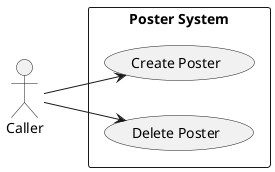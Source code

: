 @startuml PosterSubSystem

left to right direction

skinparam Monochrome true
skinparam Shadowing false
skinparam packageStyle rectangle

actor Caller

rectangle "Poster System" {
    Caller --> (Create Poster)
    Caller --> (Delete Poster)
}

@enduml